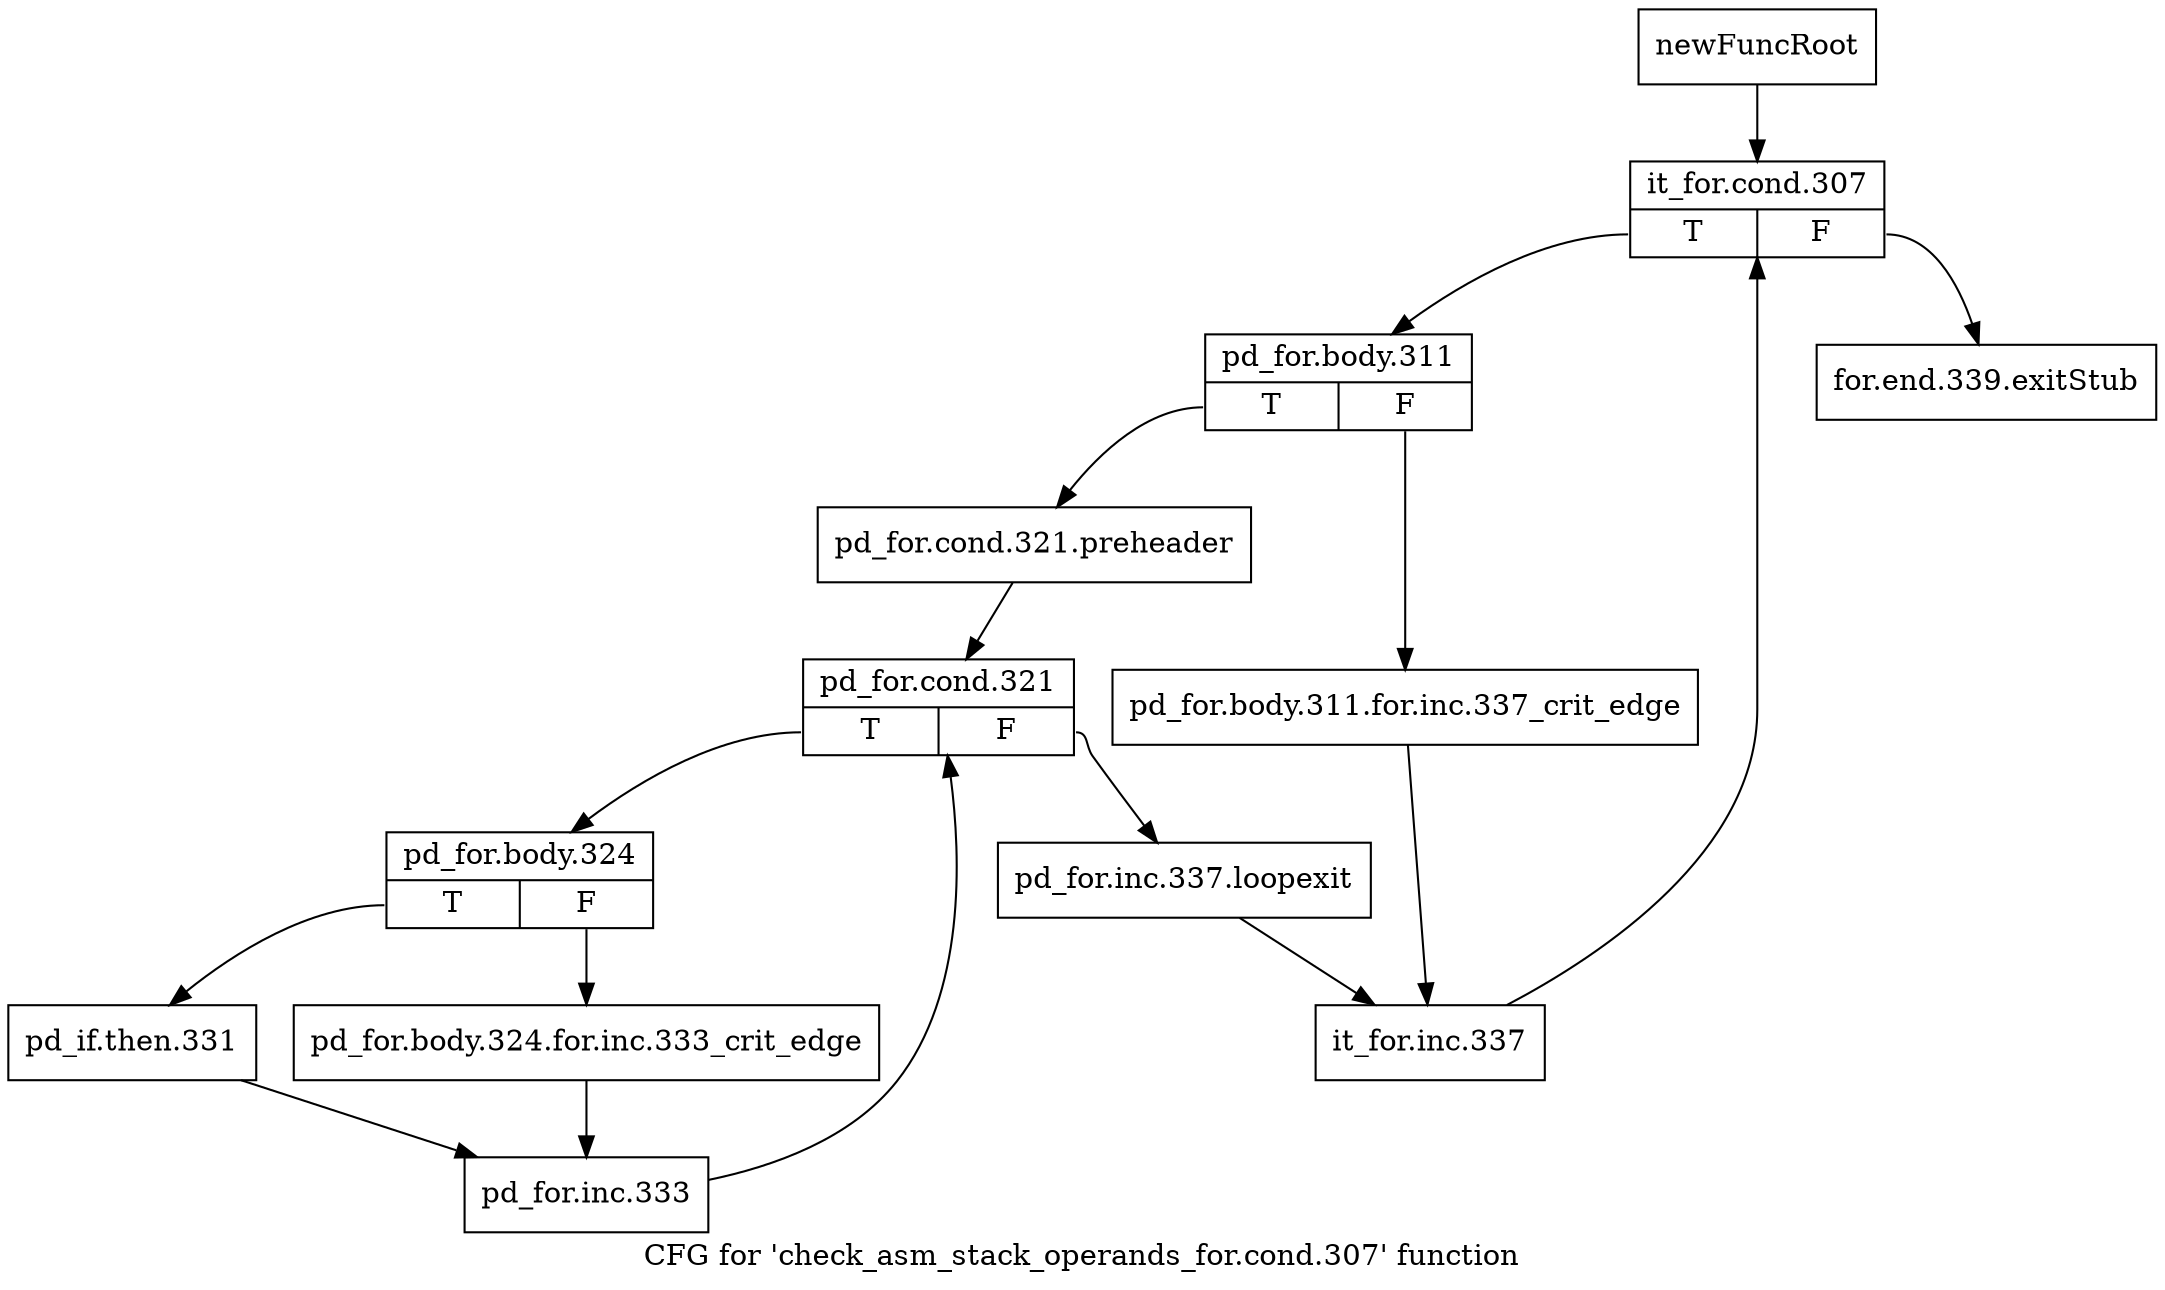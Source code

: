 digraph "CFG for 'check_asm_stack_operands_for.cond.307' function" {
	label="CFG for 'check_asm_stack_operands_for.cond.307' function";

	Node0xb947d10 [shape=record,label="{newFuncRoot}"];
	Node0xb947d10 -> Node0xb947db0;
	Node0xb947d60 [shape=record,label="{for.end.339.exitStub}"];
	Node0xb947db0 [shape=record,label="{it_for.cond.307|{<s0>T|<s1>F}}"];
	Node0xb947db0:s0 -> Node0xb947e00;
	Node0xb947db0:s1 -> Node0xb947d60;
	Node0xb947e00 [shape=record,label="{pd_for.body.311|{<s0>T|<s1>F}}"];
	Node0xb947e00:s0 -> Node0xb9486d0;
	Node0xb947e00:s1 -> Node0xb948680;
	Node0xb948680 [shape=record,label="{pd_for.body.311.for.inc.337_crit_edge}"];
	Node0xb948680 -> Node0xb9487c0;
	Node0xb9486d0 [shape=record,label="{pd_for.cond.321.preheader}"];
	Node0xb9486d0 -> Node0xb948720;
	Node0xb948720 [shape=record,label="{pd_for.cond.321|{<s0>T|<s1>F}}"];
	Node0xb948720:s0 -> Node0xb948810;
	Node0xb948720:s1 -> Node0xb948770;
	Node0xb948770 [shape=record,label="{pd_for.inc.337.loopexit}"];
	Node0xb948770 -> Node0xb9487c0;
	Node0xb9487c0 [shape=record,label="{it_for.inc.337}"];
	Node0xb9487c0 -> Node0xb947db0;
	Node0xb948810 [shape=record,label="{pd_for.body.324|{<s0>T|<s1>F}}"];
	Node0xb948810:s0 -> Node0xb9488b0;
	Node0xb948810:s1 -> Node0xb948860;
	Node0xb948860 [shape=record,label="{pd_for.body.324.for.inc.333_crit_edge}"];
	Node0xb948860 -> Node0xb948900;
	Node0xb9488b0 [shape=record,label="{pd_if.then.331}"];
	Node0xb9488b0 -> Node0xb948900;
	Node0xb948900 [shape=record,label="{pd_for.inc.333}"];
	Node0xb948900 -> Node0xb948720;
}
